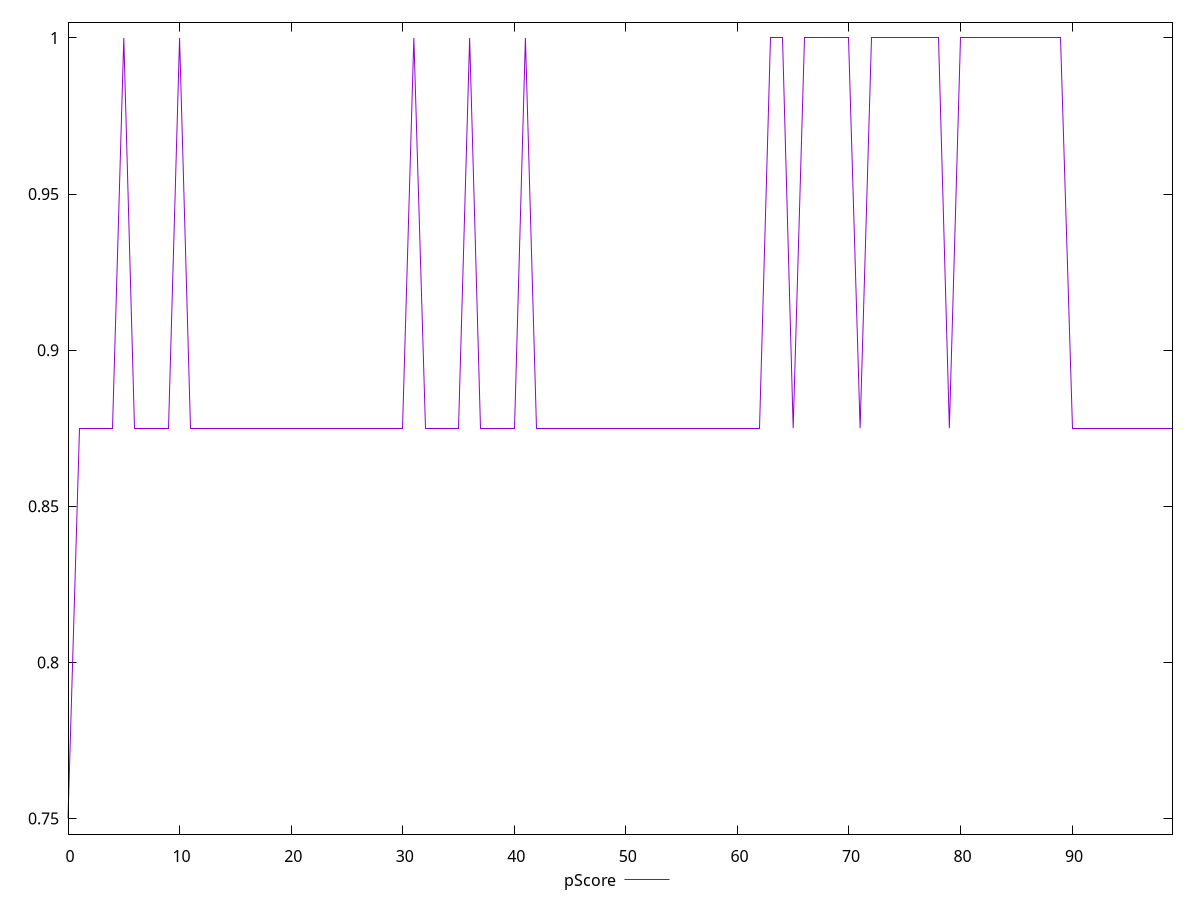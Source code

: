 reset

$pScore <<EOF
0 0.75
1 0.875
2 0.875
3 0.875
4 0.875
5 1
6 0.875
7 0.875
8 0.875
9 0.875
10 1
11 0.875
12 0.875
13 0.875
14 0.875
15 0.875
16 0.875
17 0.875
18 0.875
19 0.875
20 0.875
21 0.875
22 0.875
23 0.875
24 0.875
25 0.875
26 0.875
27 0.875
28 0.875
29 0.875
30 0.875
31 1
32 0.875
33 0.875
34 0.875
35 0.875
36 1
37 0.875
38 0.875
39 0.875
40 0.875
41 1
42 0.875
43 0.875
44 0.875
45 0.875
46 0.875
47 0.875
48 0.875
49 0.875
50 0.875
51 0.875
52 0.875
53 0.875
54 0.875
55 0.875
56 0.875
57 0.875
58 0.875
59 0.875
60 0.875
61 0.875
62 0.875
63 1
64 1
65 0.875
66 1
67 1
68 1
69 1
70 1
71 0.875
72 1
73 1
74 1
75 1
76 1
77 1
78 1
79 0.875
80 1
81 1
82 1
83 1
84 1
85 1
86 1
87 1
88 1
89 1
90 0.875
91 0.875
92 0.875
93 0.875
94 0.875
95 0.875
96 0.875
97 0.875
98 0.875
99 0.875
EOF

set key outside below
set xrange [0:99]
set yrange [0.745:1.005]
set trange [0.745:1.005]
set terminal svg size 640, 500 enhanced background rgb 'white'
set output "report_00018_2021-02-10T15-25-16.877Z/unused-css-rules/samples/pages+cached+noadtech+nomedia/pScore/values.svg"

plot $pScore title "pScore" with line

reset
